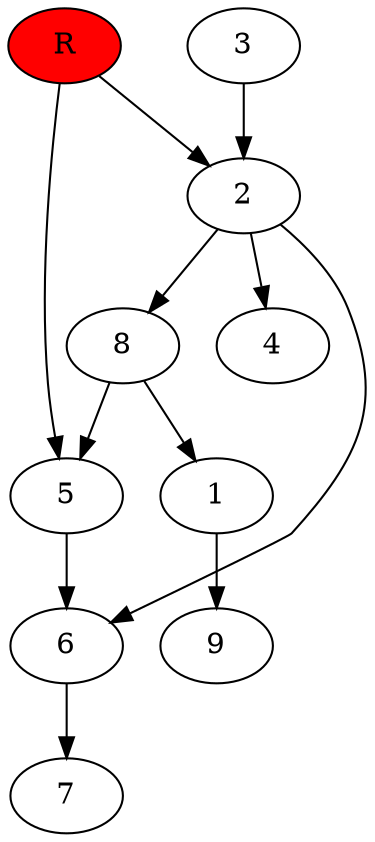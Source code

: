 digraph prb29221 {
	1
	2
	3
	4
	5
	6
	7
	8
	R [fillcolor="#ff0000" style=filled]
	1 -> 9
	2 -> 4
	2 -> 6
	2 -> 8
	3 -> 2
	5 -> 6
	6 -> 7
	8 -> 1
	8 -> 5
	R -> 2
	R -> 5
}
